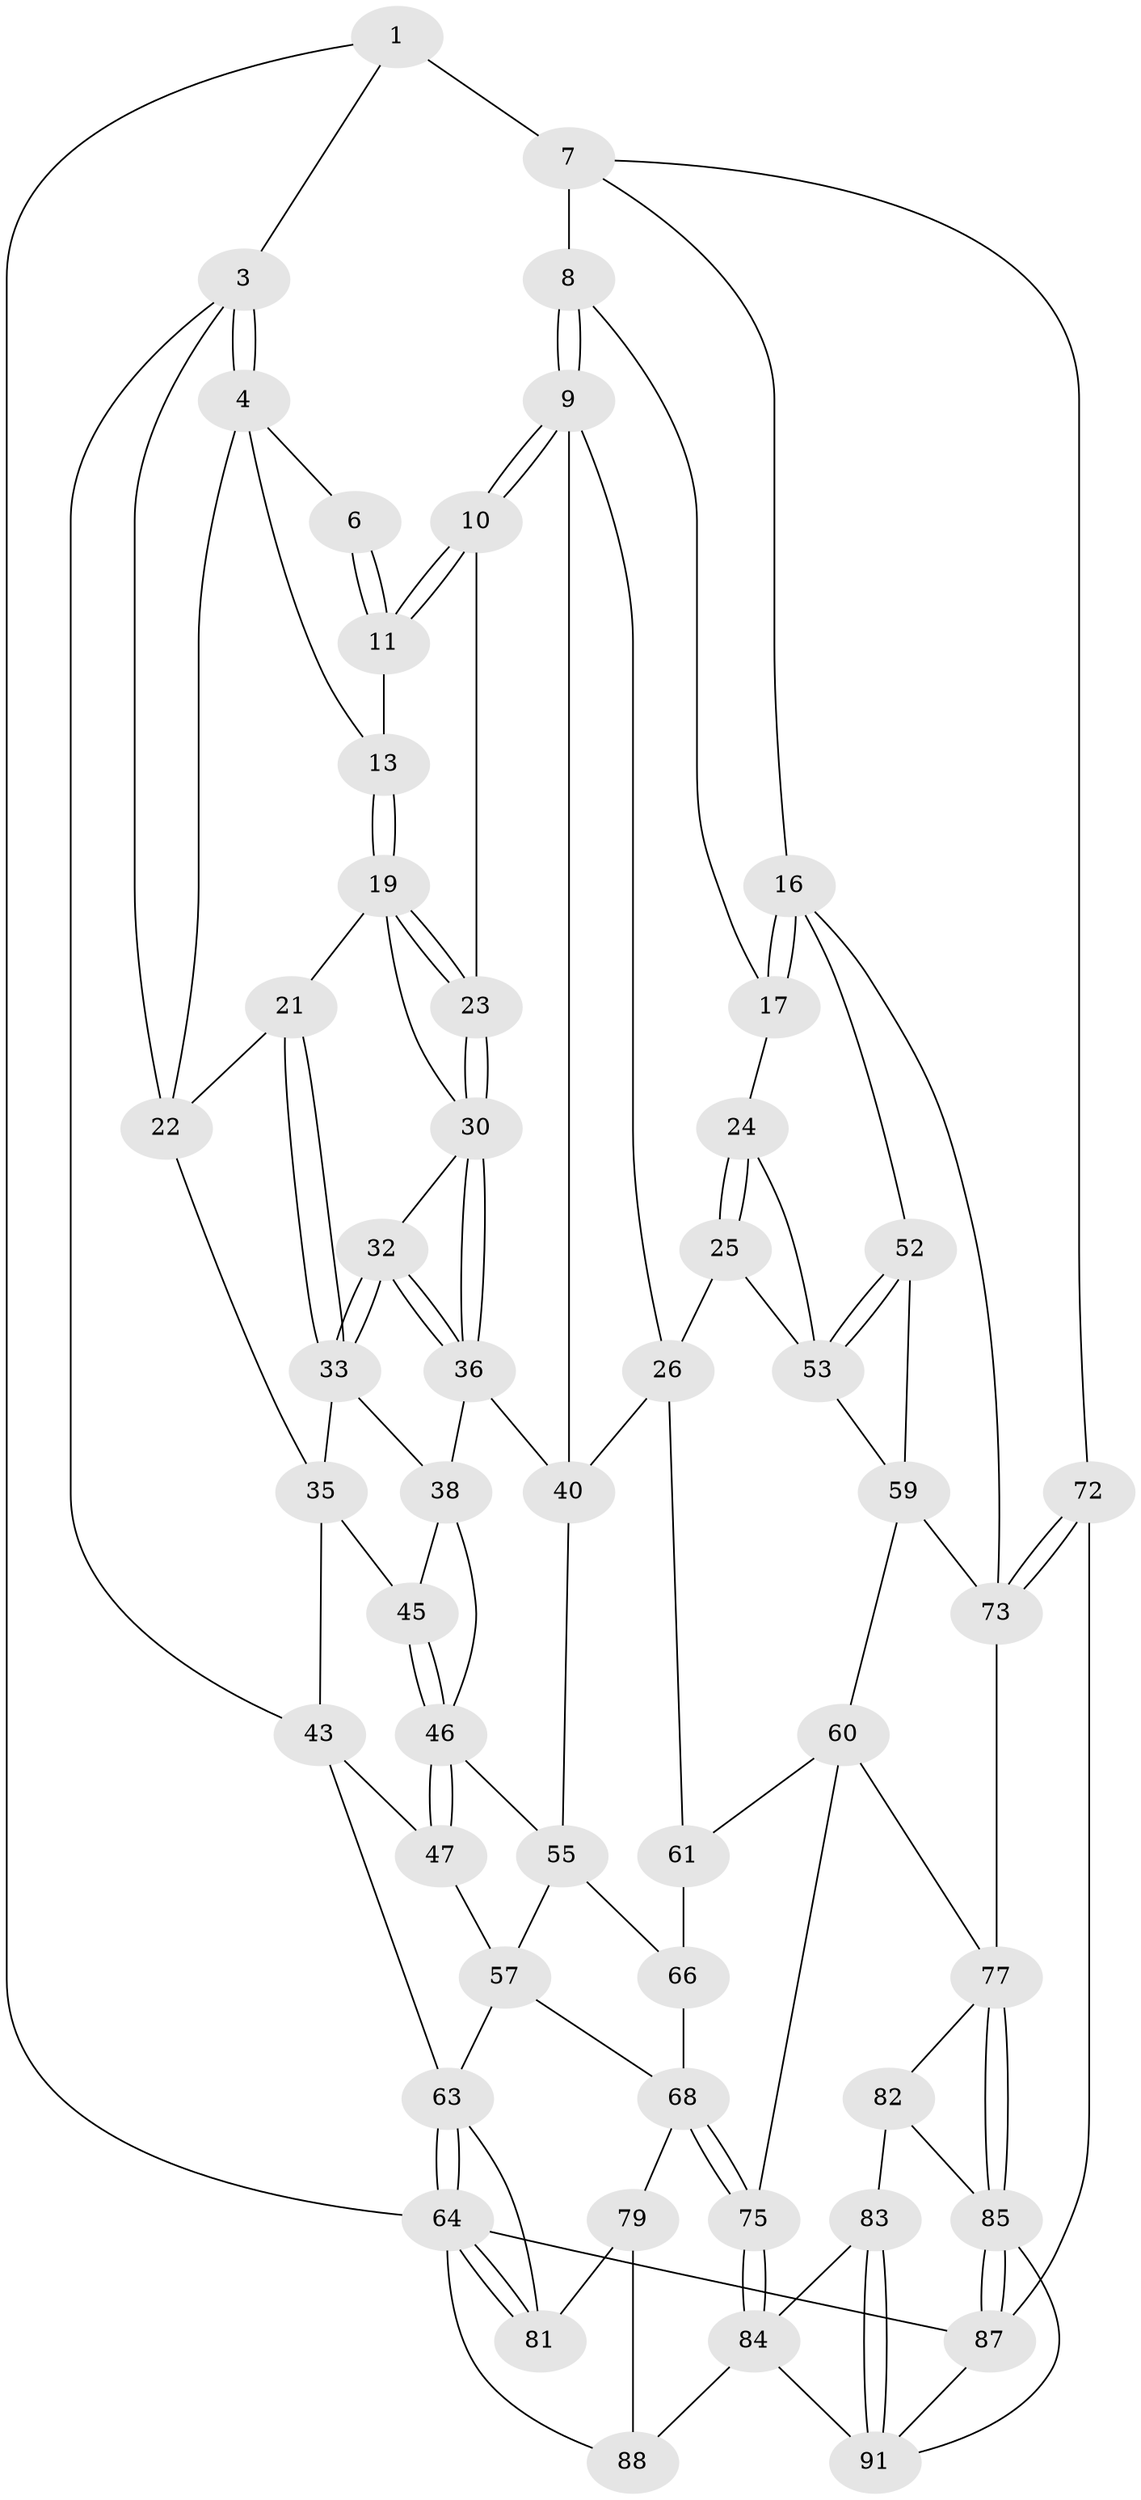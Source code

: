 // original degree distribution, {3: 0.03225806451612903, 5: 0.5053763440860215, 4: 0.23655913978494625, 6: 0.22580645161290322}
// Generated by graph-tools (version 1.1) at 2025/11/02/27/25 16:11:53]
// undirected, 54 vertices, 121 edges
graph export_dot {
graph [start="1"]
  node [color=gray90,style=filled];
  1 [pos="+0.3863428803104921+0",super="+2"];
  3 [pos="+0+0",super="+29"];
  4 [pos="+0.014354631573673341+0.05589643720082914",super="+5"];
  6 [pos="+0.3595563865412035+0"];
  7 [pos="+0.6564836874682659+0",super="+14"];
  8 [pos="+0.6533167757357933+0"];
  9 [pos="+0.5293148390731098+0.1998467165915314",super="+27"];
  10 [pos="+0.4904236272511089+0.2064102011912017",super="+15"];
  11 [pos="+0.30222804221473143+0.08182688219379784",super="+12"];
  13 [pos="+0.2549253035954352+0.13172584369941093"];
  16 [pos="+1+0.19946283092546854",super="+51"];
  17 [pos="+1+0.22506398326534716",super="+18"];
  19 [pos="+0.24021937558312867+0.1628718799872527",super="+20"];
  21 [pos="+0.19097763072560325+0.19891769112812271"];
  22 [pos="+0.17933987320174444+0.19345389889240222",super="+28"];
  23 [pos="+0.3782245663563733+0.265479491829644"];
  24 [pos="+0.7832260931188543+0.32049254311478614",super="+50"];
  25 [pos="+0.7457421448542659+0.3466645138539718"];
  26 [pos="+0.739995752586609+0.34586572022010453",super="+49"];
  30 [pos="+0.326736068151725+0.33373128981170685",super="+31"];
  32 [pos="+0.2398473437280853+0.31653731102341603"];
  33 [pos="+0.17222639084364164+0.2616065819306654",super="+34"];
  35 [pos="+0.07700191964960643+0.2989395022635094",super="+42"];
  36 [pos="+0.3105222519183399+0.3775473482250393",super="+37"];
  38 [pos="+0.18059449469341035+0.36734396957384957",super="+39"];
  40 [pos="+0.5175510468165053+0.3434113634141062",super="+41"];
  43 [pos="+0+0.45065630907455456",super="+44"];
  45 [pos="+0.08793072961850522+0.36448943723209043"];
  46 [pos="+0.0930497545958508+0.40807151803244873",super="+48"];
  47 [pos="+0.07257103075479385+0.4300345428148475"];
  52 [pos="+1+0.5582946662546093"];
  53 [pos="+0.9420256266091853+0.5034449131089827",super="+54"];
  55 [pos="+0.3248161284271532+0.43471988724426464",super="+56"];
  57 [pos="+0.18045945731523858+0.5894867026094888",super="+58"];
  59 [pos="+0.7409927258204689+0.5372877118596954",super="+71"];
  60 [pos="+0.5790544530961566+0.56772300008312",super="+74"];
  61 [pos="+0.5784534420931005+0.5673973030608128",super="+62"];
  63 [pos="+0+0.5600845731069198",super="+70"];
  64 [pos="+0+1",super="+65"];
  66 [pos="+0.3505162906487356+0.45652826671626084",super="+67"];
  68 [pos="+0.38399490572051354+0.7156972737996705",super="+69"];
  72 [pos="+1+0.6999367006259349"];
  73 [pos="+1+0.6349912045316511",super="+76"];
  75 [pos="+0.42544232420157285+0.7899503135616708"];
  77 [pos="+0.768104548037626+0.724430112783219",super="+78"];
  79 [pos="+0.26798193521009056+0.7656924574500441",super="+80"];
  81 [pos="+0.12115684876808787+0.700380649495352"];
  82 [pos="+0.6011847193420389+0.798192570523476"];
  83 [pos="+0.5704557220147208+0.8155773441354266"];
  84 [pos="+0.43300429939319846+0.8096705016250622",super="+90"];
  85 [pos="+0.8078390024675265+0.8417859870498834",super="+86"];
  87 [pos="+0.8667044888824792+0.8705597186512526",super="+93"];
  88 [pos="+0+1",super="+89"];
  91 [pos="+0.6380565900849615+0.9827140289725634",super="+92"];
  1 -- 7 [weight=2];
  1 -- 64;
  1 -- 3;
  3 -- 4;
  3 -- 4;
  3 -- 22;
  3 -- 43;
  4 -- 22;
  4 -- 13;
  4 -- 6;
  6 -- 11;
  6 -- 11;
  7 -- 8;
  7 -- 16;
  7 -- 72;
  8 -- 9;
  8 -- 9;
  8 -- 17;
  9 -- 10;
  9 -- 10;
  9 -- 40;
  9 -- 26;
  10 -- 11 [weight=2];
  10 -- 11;
  10 -- 23;
  11 -- 13;
  13 -- 19;
  13 -- 19;
  16 -- 17;
  16 -- 17;
  16 -- 73;
  16 -- 52;
  17 -- 24;
  19 -- 23;
  19 -- 23;
  19 -- 21;
  19 -- 30;
  21 -- 22;
  21 -- 33;
  21 -- 33;
  22 -- 35;
  23 -- 30;
  23 -- 30;
  24 -- 25;
  24 -- 25;
  24 -- 53;
  25 -- 26;
  25 -- 53;
  26 -- 40;
  26 -- 61;
  30 -- 36;
  30 -- 36;
  30 -- 32;
  32 -- 33;
  32 -- 33;
  32 -- 36;
  32 -- 36;
  33 -- 35;
  33 -- 38;
  35 -- 43;
  35 -- 45;
  36 -- 38;
  36 -- 40;
  38 -- 46;
  38 -- 45;
  40 -- 55;
  43 -- 47;
  43 -- 63;
  45 -- 46;
  45 -- 46;
  46 -- 47;
  46 -- 47;
  46 -- 55;
  47 -- 57;
  52 -- 53;
  52 -- 53;
  52 -- 59;
  53 -- 59;
  55 -- 66;
  55 -- 57;
  57 -- 63;
  57 -- 68;
  59 -- 60;
  59 -- 73;
  60 -- 61;
  60 -- 75;
  60 -- 77;
  61 -- 66 [weight=2];
  63 -- 64;
  63 -- 64;
  63 -- 81;
  64 -- 81;
  64 -- 81;
  64 -- 88;
  64 -- 87;
  66 -- 68;
  68 -- 75;
  68 -- 75;
  68 -- 79;
  72 -- 73;
  72 -- 73;
  72 -- 87 [weight=2];
  73 -- 77;
  75 -- 84;
  75 -- 84;
  77 -- 85;
  77 -- 85;
  77 -- 82;
  79 -- 88 [weight=2];
  79 -- 81;
  82 -- 83;
  82 -- 85;
  83 -- 84;
  83 -- 91;
  83 -- 91;
  84 -- 88;
  84 -- 91;
  85 -- 87;
  85 -- 87;
  85 -- 91;
  87 -- 91;
}
